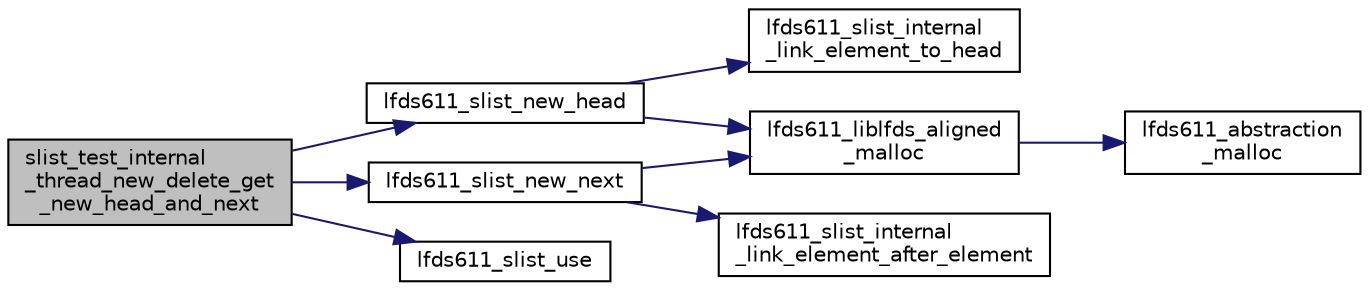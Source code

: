 digraph "slist_test_internal_thread_new_delete_get_new_head_and_next"
{
 // LATEX_PDF_SIZE
  edge [fontname="Helvetica",fontsize="10",labelfontname="Helvetica",labelfontsize="10"];
  node [fontname="Helvetica",fontsize="10",shape=record];
  rankdir="LR";
  Node1 [label="slist_test_internal\l_thread_new_delete_get\l_new_head_and_next",height=0.2,width=0.4,color="black", fillcolor="grey75", style="filled", fontcolor="black",tooltip=" "];
  Node1 -> Node2 [color="midnightblue",fontsize="10",style="solid",fontname="Helvetica"];
  Node2 [label="lfds611_slist_new_head",height=0.2,width=0.4,color="black", fillcolor="white", style="filled",URL="$liblfds611_8h.html#a6c64e2d0312a248742dfc8a1253a7a9b",tooltip=" "];
  Node2 -> Node3 [color="midnightblue",fontsize="10",style="solid",fontname="Helvetica"];
  Node3 [label="lfds611_liblfds_aligned\l_malloc",height=0.2,width=0.4,color="black", fillcolor="white", style="filled",URL="$lfds611__liblfds__aligned__malloc_8c.html#acd74f805ced4ccbdecfc5da98af08075",tooltip=" "];
  Node3 -> Node4 [color="midnightblue",fontsize="10",style="solid",fontname="Helvetica"];
  Node4 [label="lfds611_abstraction\l_malloc",height=0.2,width=0.4,color="black", fillcolor="white", style="filled",URL="$liblfds611_8h.html#acd1cd11a60915ba16abaeb73abaf9f5f",tooltip=" "];
  Node2 -> Node5 [color="midnightblue",fontsize="10",style="solid",fontname="Helvetica"];
  Node5 [label="lfds611_slist_internal\l_link_element_to_head",height=0.2,width=0.4,color="black", fillcolor="white", style="filled",URL="$lfds611__slist__internal_8h.html#a755c0f9a726d2f378496cc8bf52b63ab",tooltip=" "];
  Node1 -> Node6 [color="midnightblue",fontsize="10",style="solid",fontname="Helvetica"];
  Node6 [label="lfds611_slist_new_next",height=0.2,width=0.4,color="black", fillcolor="white", style="filled",URL="$liblfds611_8h.html#ae6972e282f10c5aa57c2fbb95e32cd6e",tooltip=" "];
  Node6 -> Node3 [color="midnightblue",fontsize="10",style="solid",fontname="Helvetica"];
  Node6 -> Node7 [color="midnightblue",fontsize="10",style="solid",fontname="Helvetica"];
  Node7 [label="lfds611_slist_internal\l_link_element_after_element",height=0.2,width=0.4,color="black", fillcolor="white", style="filled",URL="$lfds611__slist__internal_8h.html#a74e546d651aa0c831ad41aacf0cb8303",tooltip=" "];
  Node1 -> Node8 [color="midnightblue",fontsize="10",style="solid",fontname="Helvetica"];
  Node8 [label="lfds611_slist_use",height=0.2,width=0.4,color="black", fillcolor="white", style="filled",URL="$liblfds611_8h.html#af0fc9bcc6b78e02c5a10adc700eda0a1",tooltip=" "];
}
